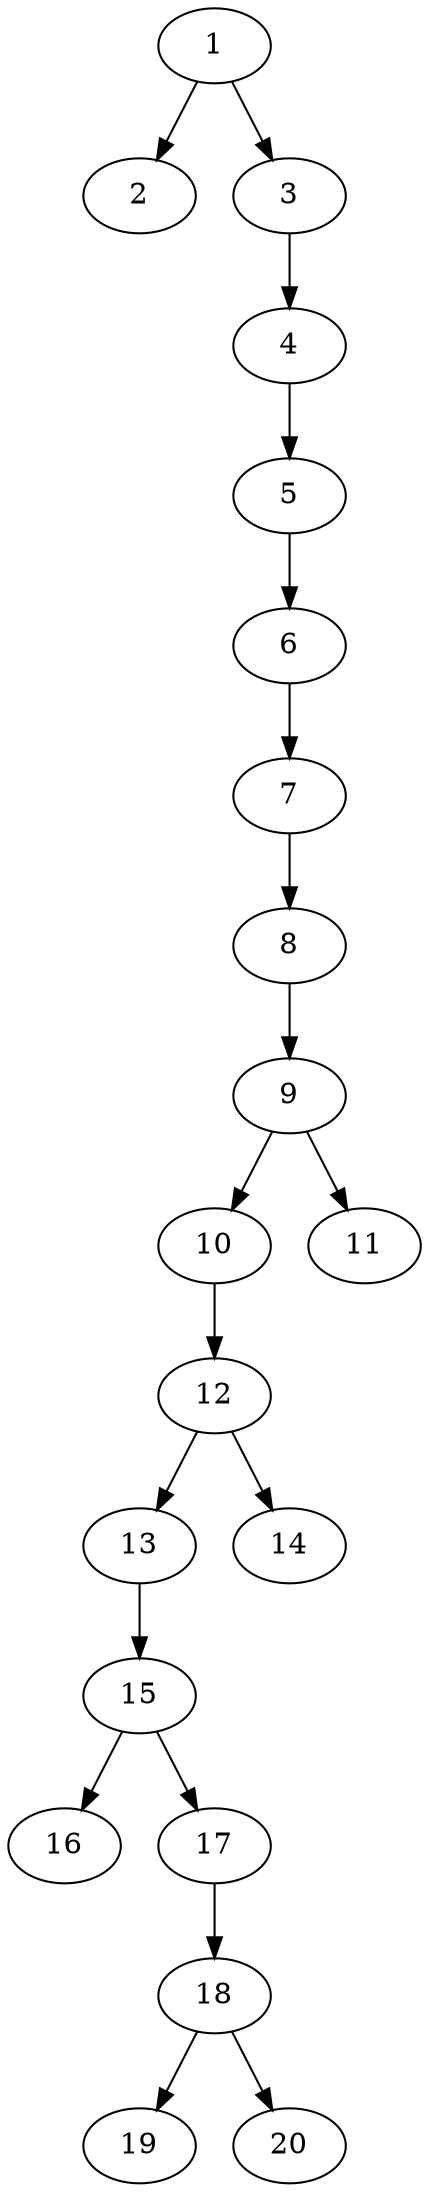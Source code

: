 // DAG automatically generated by daggen at Thu Oct  3 13:58:43 2019
// ./daggen --dot -n 20 --ccr 0.4 --fat 0.3 --regular 0.5 --density 0.6 --mindata 5242880 --maxdata 52428800 
digraph G {
  1 [size="47575040", alpha="0.06", expect_size="19030016"] 
  1 -> 2 [size ="19030016"]
  1 -> 3 [size ="19030016"]
  2 [size="102750720", alpha="0.17", expect_size="41100288"] 
  3 [size="29242880", alpha="0.12", expect_size="11697152"] 
  3 -> 4 [size ="11697152"]
  4 [size="91737600", alpha="0.03", expect_size="36695040"] 
  4 -> 5 [size ="36695040"]
  5 [size="33223680", alpha="0.10", expect_size="13289472"] 
  5 -> 6 [size ="13289472"]
  6 [size="25223680", alpha="0.04", expect_size="10089472"] 
  6 -> 7 [size ="10089472"]
  7 [size="53204480", alpha="0.06", expect_size="21281792"] 
  7 -> 8 [size ="21281792"]
  8 [size="73866240", alpha="0.09", expect_size="29546496"] 
  8 -> 9 [size ="29546496"]
  9 [size="21237760", alpha="0.08", expect_size="8495104"] 
  9 -> 10 [size ="8495104"]
  9 -> 11 [size ="8495104"]
  10 [size="70407680", alpha="0.17", expect_size="28163072"] 
  10 -> 12 [size ="28163072"]
  11 [size="52884480", alpha="0.12", expect_size="21153792"] 
  12 [size="87014400", alpha="0.18", expect_size="34805760"] 
  12 -> 13 [size ="34805760"]
  12 -> 14 [size ="34805760"]
  13 [size="72171520", alpha="0.11", expect_size="28868608"] 
  13 -> 15 [size ="28868608"]
  14 [size="24427520", alpha="0.08", expect_size="9771008"] 
  15 [size="39296000", alpha="0.09", expect_size="15718400"] 
  15 -> 16 [size ="15718400"]
  15 -> 17 [size ="15718400"]
  16 [size="97925120", alpha="0.11", expect_size="39170048"] 
  17 [size="124303360", alpha="0.19", expect_size="49721344"] 
  17 -> 18 [size ="49721344"]
  18 [size="40517120", alpha="0.13", expect_size="16206848"] 
  18 -> 19 [size ="16206848"]
  18 -> 20 [size ="16206848"]
  19 [size="96184320", alpha="0.14", expect_size="38473728"] 
  20 [size="24614400", alpha="0.06", expect_size="9845760"] 
}
